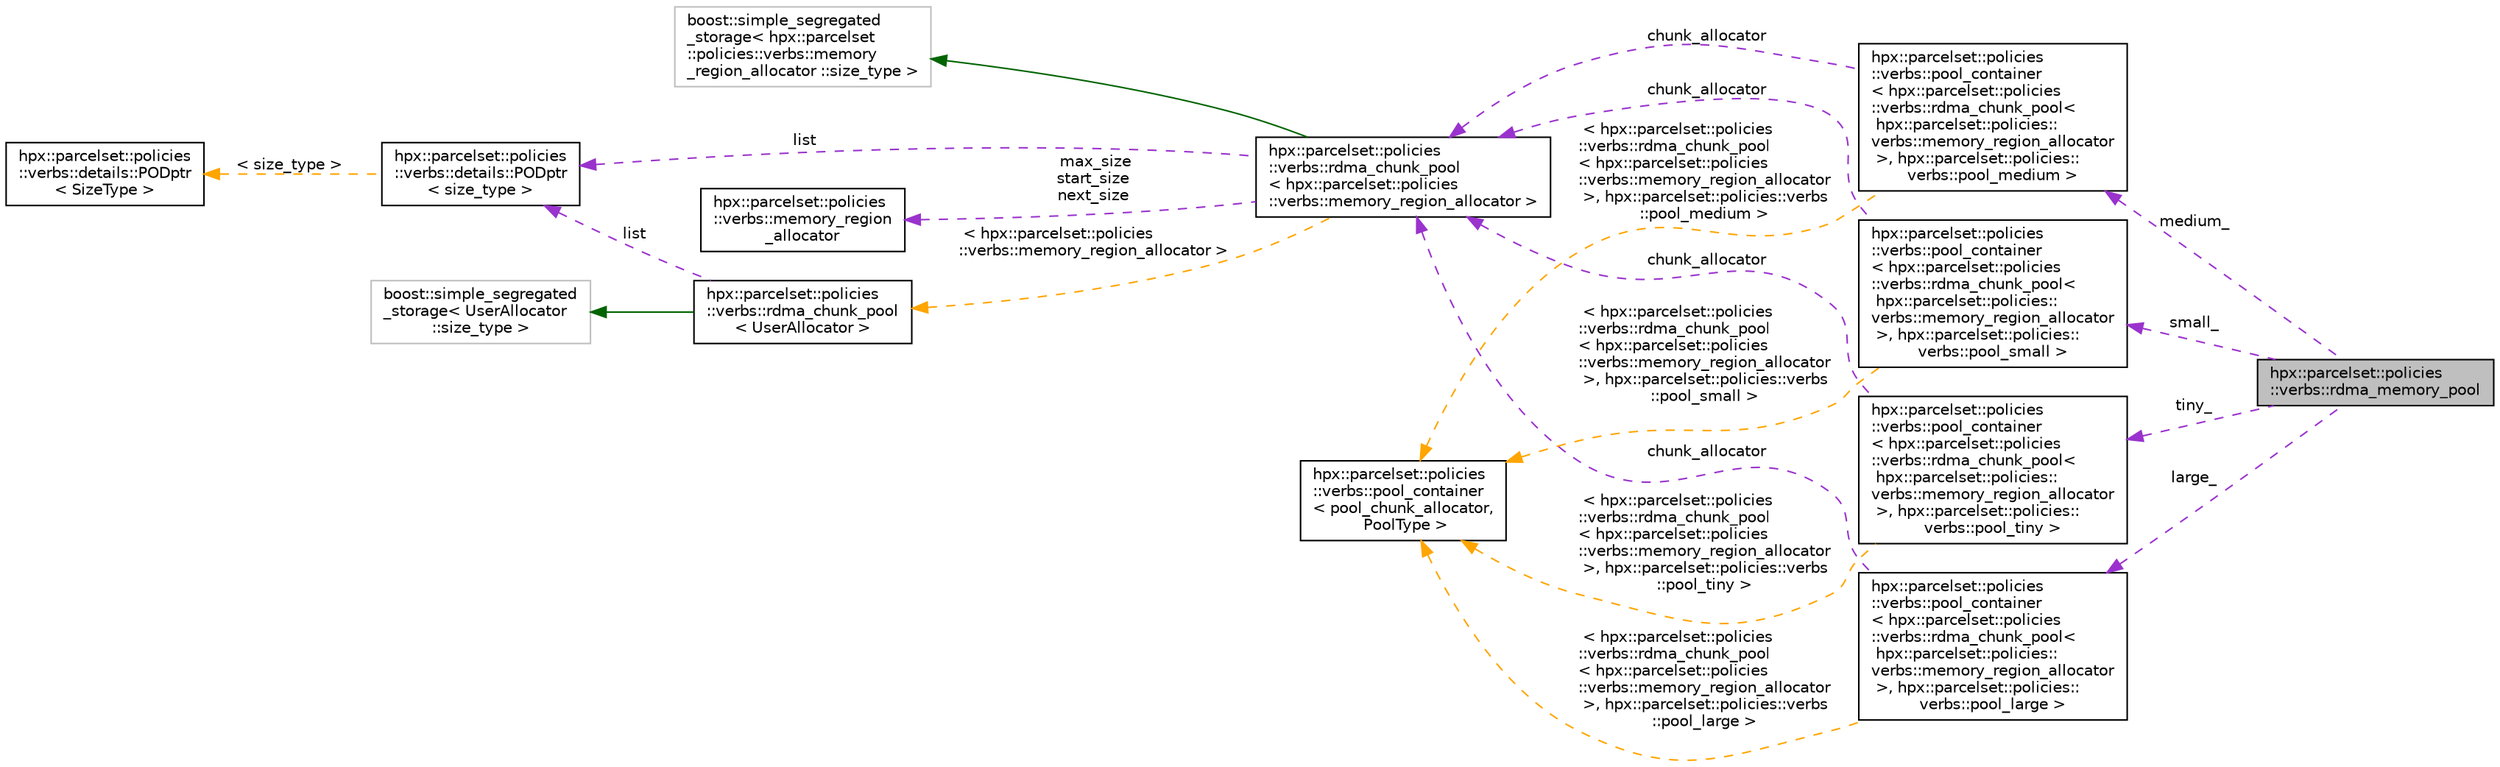 digraph "hpx::parcelset::policies::verbs::rdma_memory_pool"
{
  edge [fontname="Helvetica",fontsize="10",labelfontname="Helvetica",labelfontsize="10"];
  node [fontname="Helvetica",fontsize="10",shape=record];
  rankdir="LR";
  Node1 [label="hpx::parcelset::policies\l::verbs::rdma_memory_pool",height=0.2,width=0.4,color="black", fillcolor="grey75", style="filled", fontcolor="black"];
  Node2 -> Node1 [dir="back",color="darkorchid3",fontsize="10",style="dashed",label=" medium_" ,fontname="Helvetica"];
  Node2 [label="hpx::parcelset::policies\l::verbs::pool_container\l\< hpx::parcelset::policies\l::verbs::rdma_chunk_pool\<\l hpx::parcelset::policies::\lverbs::memory_region_allocator\l \>, hpx::parcelset::policies::\lverbs::pool_medium \>",height=0.2,width=0.4,color="black", fillcolor="white", style="filled",URL="$df/d1c/structhpx_1_1parcelset_1_1policies_1_1verbs_1_1pool__container.html"];
  Node3 -> Node2 [dir="back",color="darkorchid3",fontsize="10",style="dashed",label=" chunk_allocator" ,fontname="Helvetica"];
  Node3 [label="hpx::parcelset::policies\l::verbs::rdma_chunk_pool\l\< hpx::parcelset::policies\l::verbs::memory_region_allocator \>",height=0.2,width=0.4,color="black", fillcolor="white", style="filled",URL="$db/d78/classhpx_1_1parcelset_1_1policies_1_1verbs_1_1rdma__chunk__pool.html"];
  Node4 -> Node3 [dir="back",color="darkgreen",fontsize="10",style="solid",fontname="Helvetica"];
  Node4 [label="boost::simple_segregated\l_storage\< hpx::parcelset\l::policies::verbs::memory\l_region_allocator ::size_type \>",height=0.2,width=0.4,color="grey75", fillcolor="white", style="filled"];
  Node5 -> Node3 [dir="back",color="darkorchid3",fontsize="10",style="dashed",label=" list" ,fontname="Helvetica"];
  Node5 [label="hpx::parcelset::policies\l::verbs::details::PODptr\l\< size_type \>",height=0.2,width=0.4,color="black", fillcolor="white", style="filled",URL="$d1/d19/classhpx_1_1parcelset_1_1policies_1_1verbs_1_1details_1_1_p_o_dptr.html"];
  Node6 -> Node5 [dir="back",color="orange",fontsize="10",style="dashed",label=" \< size_type \>" ,fontname="Helvetica"];
  Node6 [label="hpx::parcelset::policies\l::verbs::details::PODptr\l\< SizeType \>",height=0.2,width=0.4,color="black", fillcolor="white", style="filled",URL="$d1/d19/classhpx_1_1parcelset_1_1policies_1_1verbs_1_1details_1_1_p_o_dptr.html",tooltip="Implemention only. "];
  Node7 -> Node3 [dir="back",color="darkorchid3",fontsize="10",style="dashed",label=" max_size\nstart_size\nnext_size" ,fontname="Helvetica"];
  Node7 [label="hpx::parcelset::policies\l::verbs::memory_region\l_allocator",height=0.2,width=0.4,color="black", fillcolor="white", style="filled",URL="$d2/dc3/structhpx_1_1parcelset_1_1policies_1_1verbs_1_1memory__region__allocator.html"];
  Node8 -> Node3 [dir="back",color="orange",fontsize="10",style="dashed",label=" \< hpx::parcelset::policies\l::verbs::memory_region_allocator \>" ,fontname="Helvetica"];
  Node8 [label="hpx::parcelset::policies\l::verbs::rdma_chunk_pool\l\< UserAllocator \>",height=0.2,width=0.4,color="black", fillcolor="white", style="filled",URL="$db/d78/classhpx_1_1parcelset_1_1policies_1_1verbs_1_1rdma__chunk__pool.html",tooltip="A fast memory allocator that guarantees proper alignment of all allocated chunks. ..."];
  Node9 -> Node8 [dir="back",color="darkgreen",fontsize="10",style="solid",fontname="Helvetica"];
  Node9 [label="boost::simple_segregated\l_storage\< UserAllocator\l::size_type \>",height=0.2,width=0.4,color="grey75", fillcolor="white", style="filled"];
  Node5 -> Node8 [dir="back",color="darkorchid3",fontsize="10",style="dashed",label=" list" ,fontname="Helvetica"];
  Node10 -> Node2 [dir="back",color="orange",fontsize="10",style="dashed",label=" \< hpx::parcelset::policies\l::verbs::rdma_chunk_pool\l\< hpx::parcelset::policies\l::verbs::memory_region_allocator\l \>, hpx::parcelset::policies::verbs\l::pool_medium \>" ,fontname="Helvetica"];
  Node10 [label="hpx::parcelset::policies\l::verbs::pool_container\l\< pool_chunk_allocator,\l PoolType \>",height=0.2,width=0.4,color="black", fillcolor="white", style="filled",URL="$df/d1c/structhpx_1_1parcelset_1_1policies_1_1verbs_1_1pool__container.html"];
  Node11 -> Node1 [dir="back",color="darkorchid3",fontsize="10",style="dashed",label=" large_" ,fontname="Helvetica"];
  Node11 [label="hpx::parcelset::policies\l::verbs::pool_container\l\< hpx::parcelset::policies\l::verbs::rdma_chunk_pool\<\l hpx::parcelset::policies::\lverbs::memory_region_allocator\l \>, hpx::parcelset::policies::\lverbs::pool_large \>",height=0.2,width=0.4,color="black", fillcolor="white", style="filled",URL="$df/d1c/structhpx_1_1parcelset_1_1policies_1_1verbs_1_1pool__container.html"];
  Node3 -> Node11 [dir="back",color="darkorchid3",fontsize="10",style="dashed",label=" chunk_allocator" ,fontname="Helvetica"];
  Node10 -> Node11 [dir="back",color="orange",fontsize="10",style="dashed",label=" \< hpx::parcelset::policies\l::verbs::rdma_chunk_pool\l\< hpx::parcelset::policies\l::verbs::memory_region_allocator\l \>, hpx::parcelset::policies::verbs\l::pool_large \>" ,fontname="Helvetica"];
  Node12 -> Node1 [dir="back",color="darkorchid3",fontsize="10",style="dashed",label=" tiny_" ,fontname="Helvetica"];
  Node12 [label="hpx::parcelset::policies\l::verbs::pool_container\l\< hpx::parcelset::policies\l::verbs::rdma_chunk_pool\<\l hpx::parcelset::policies::\lverbs::memory_region_allocator\l \>, hpx::parcelset::policies::\lverbs::pool_tiny \>",height=0.2,width=0.4,color="black", fillcolor="white", style="filled",URL="$df/d1c/structhpx_1_1parcelset_1_1policies_1_1verbs_1_1pool__container.html"];
  Node3 -> Node12 [dir="back",color="darkorchid3",fontsize="10",style="dashed",label=" chunk_allocator" ,fontname="Helvetica"];
  Node10 -> Node12 [dir="back",color="orange",fontsize="10",style="dashed",label=" \< hpx::parcelset::policies\l::verbs::rdma_chunk_pool\l\< hpx::parcelset::policies\l::verbs::memory_region_allocator\l \>, hpx::parcelset::policies::verbs\l::pool_tiny \>" ,fontname="Helvetica"];
  Node13 -> Node1 [dir="back",color="darkorchid3",fontsize="10",style="dashed",label=" small_" ,fontname="Helvetica"];
  Node13 [label="hpx::parcelset::policies\l::verbs::pool_container\l\< hpx::parcelset::policies\l::verbs::rdma_chunk_pool\<\l hpx::parcelset::policies::\lverbs::memory_region_allocator\l \>, hpx::parcelset::policies::\lverbs::pool_small \>",height=0.2,width=0.4,color="black", fillcolor="white", style="filled",URL="$df/d1c/structhpx_1_1parcelset_1_1policies_1_1verbs_1_1pool__container.html"];
  Node3 -> Node13 [dir="back",color="darkorchid3",fontsize="10",style="dashed",label=" chunk_allocator" ,fontname="Helvetica"];
  Node10 -> Node13 [dir="back",color="orange",fontsize="10",style="dashed",label=" \< hpx::parcelset::policies\l::verbs::rdma_chunk_pool\l\< hpx::parcelset::policies\l::verbs::memory_region_allocator\l \>, hpx::parcelset::policies::verbs\l::pool_small \>" ,fontname="Helvetica"];
}
